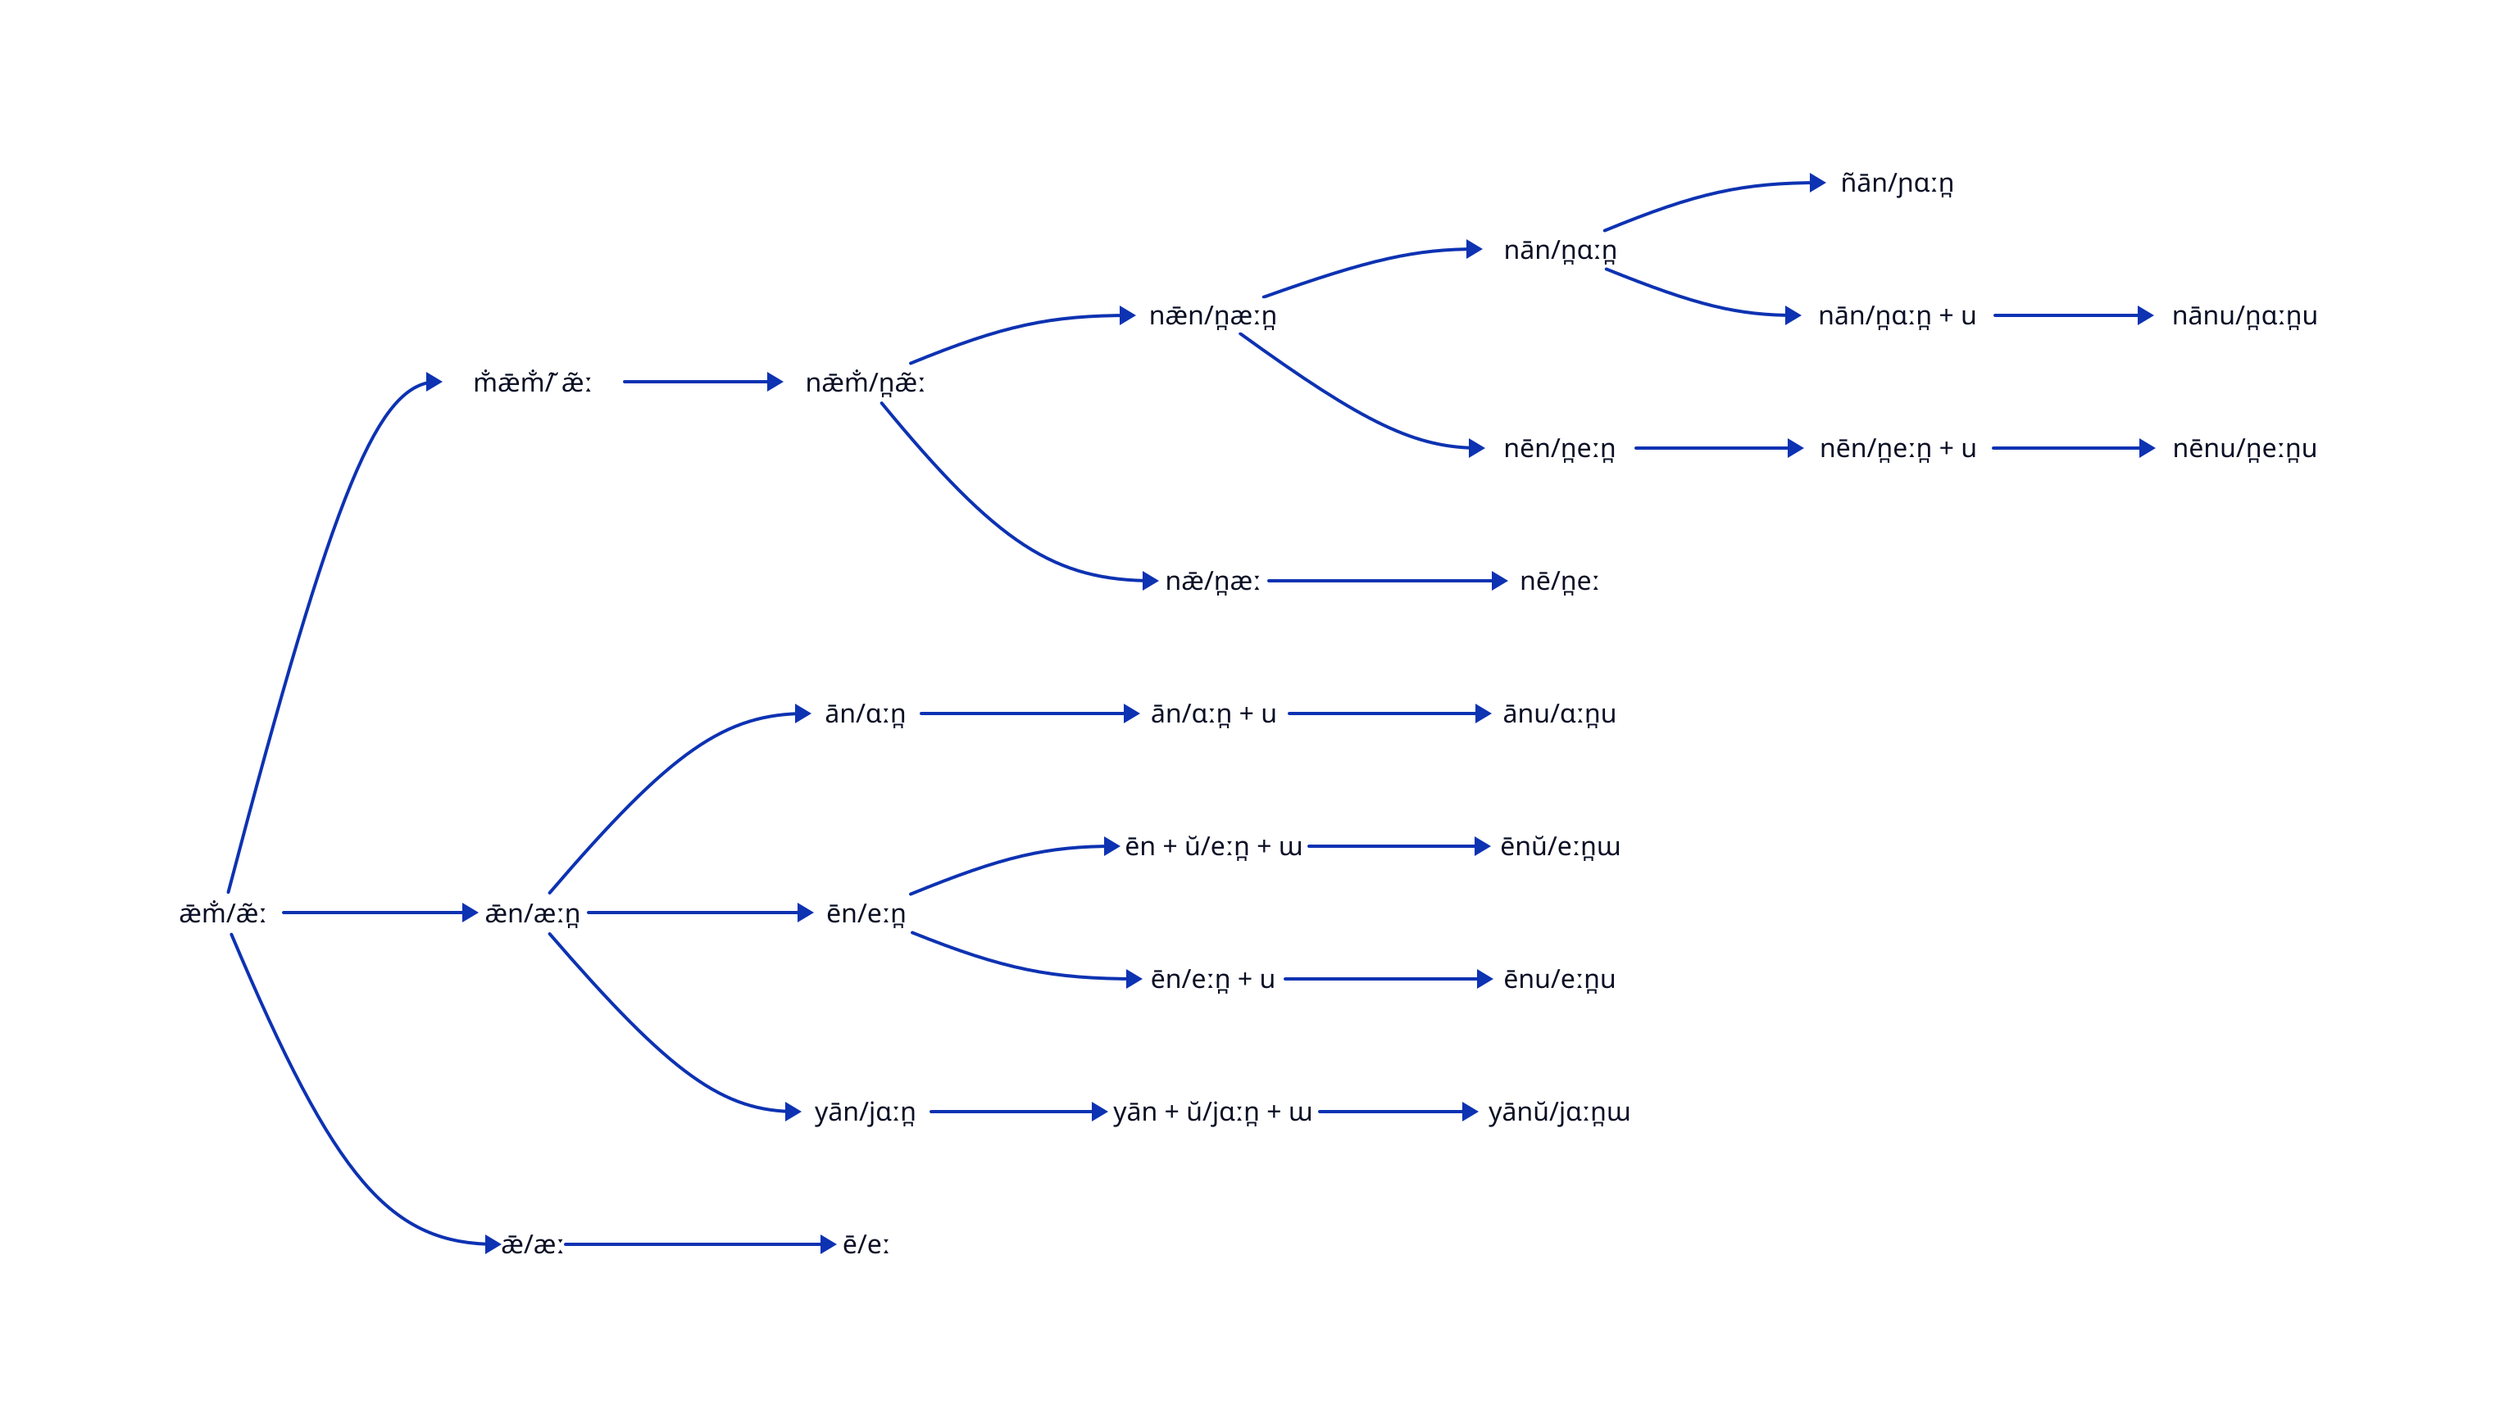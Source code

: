 # ! d2 first-person.d2 ../png/first-person.png

direction: right

classes: {
  text: {shape: text}
}

ǣm̐/æ̃ː: {class: text}
m̐ǣm̐/ ̃æ̃ː: {class: text}
nǣm̐/n̪æ̃ː: {class: text}
nǣn/n̪æːn̪: {class: text}
nān/n̪ɑːn̪: {class: text}
ñān/ɲɑːn̪: {class: text}
nān/n̪ɑːn̪ + u: {class: text}
nānu/n̪ɑːn̪u: {class: text}
nēn/n̪eːn̪: {class: text}
nēn/n̪eːn̪ + u: {class: text}
nēnu/n̪eːn̪u: {class: text}
nǣ/n̪æː: {class: text}
nē/n̪eː: {class: text}
ǣn/æːn̪: {class: text}
ān/ɑːn̪: {class: text}
ān/ɑːn̪ + u: {class: text}
ānu/ɑːn̪u: {class: text}
ēn/eːn̪: {class: text}
ēn + ŭ/eːn̪ + ɯ: {class: text}
ēnŭ/eːn̪ɯ: {class: text}
ēn/eːn̪ + u: {class: text}
ēnu/eːn̪u: {class: text}
yān/jɑːn̪: {class: text}
yān + ŭ/jɑːn̪ + ɯ: {class: text}
yānŭ/jɑːn̪ɯ: {class: text}
ǣ/æː: {class: text}
ē/eː: {class: text}

ǣm̐/æ̃ː -> m̐ǣm̐/ ̃æ̃ː
m̐ǣm̐/ ̃æ̃ː -> nǣm̐/n̪æ̃ː
nǣm̐/n̪æ̃ː -> nǣn/n̪æːn̪
nǣn/n̪æːn̪ -> nān/n̪ɑːn̪
nān/n̪ɑːn̪ -> ñān/ɲɑːn̪
nān/n̪ɑːn̪ -> nān/n̪ɑːn̪ + u
nān/n̪ɑːn̪ + u -> nānu/n̪ɑːn̪u
nǣn/n̪æːn̪ -> nēn/n̪eːn̪
nēn/n̪eːn̪ -> nēn/n̪eːn̪ + u
nēn/n̪eːn̪ + u -> nēnu/n̪eːn̪u
nǣm̐/n̪æ̃ː -> nǣ/n̪æː
nǣ/n̪æː -> nē/n̪eː

ǣm̐/æ̃ː -> ǣn/æːn̪
ǣn/æːn̪ -> ān/ɑːn̪
ān/ɑːn̪ -> ān/ɑːn̪ + u
ān/ɑːn̪ + u -> ānu/ɑːn̪u
ǣn/æːn̪ -> ēn/eːn̪
ēn/eːn̪ -> ēn + ŭ/eːn̪ + ɯ
ēn + ŭ/eːn̪ + ɯ -> ēnŭ/eːn̪ɯ
ēn/eːn̪ -> ēn/eːn̪ + u
ēn/eːn̪ + u -> ēnu/eːn̪u
ǣn/æːn̪ -> yān/jɑːn̪
yān/jɑːn̪ -> yān + ŭ/jɑːn̪ + ɯ
yān + ŭ/jɑːn̪ + ɯ -> yānŭ/jɑːn̪ɯ
ǣm̐/æ̃ː -> ǣ/æː
ǣ/æː -> ē/eː
